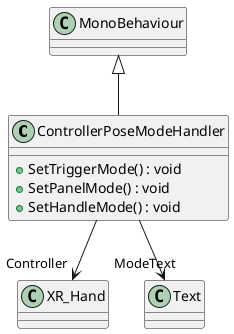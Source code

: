 @startuml
class ControllerPoseModeHandler {
    + SetTriggerMode() : void
    + SetPanelMode() : void
    + SetHandleMode() : void
}
MonoBehaviour <|-- ControllerPoseModeHandler
ControllerPoseModeHandler --> "Controller" XR_Hand
ControllerPoseModeHandler --> "ModeText" Text
@enduml

